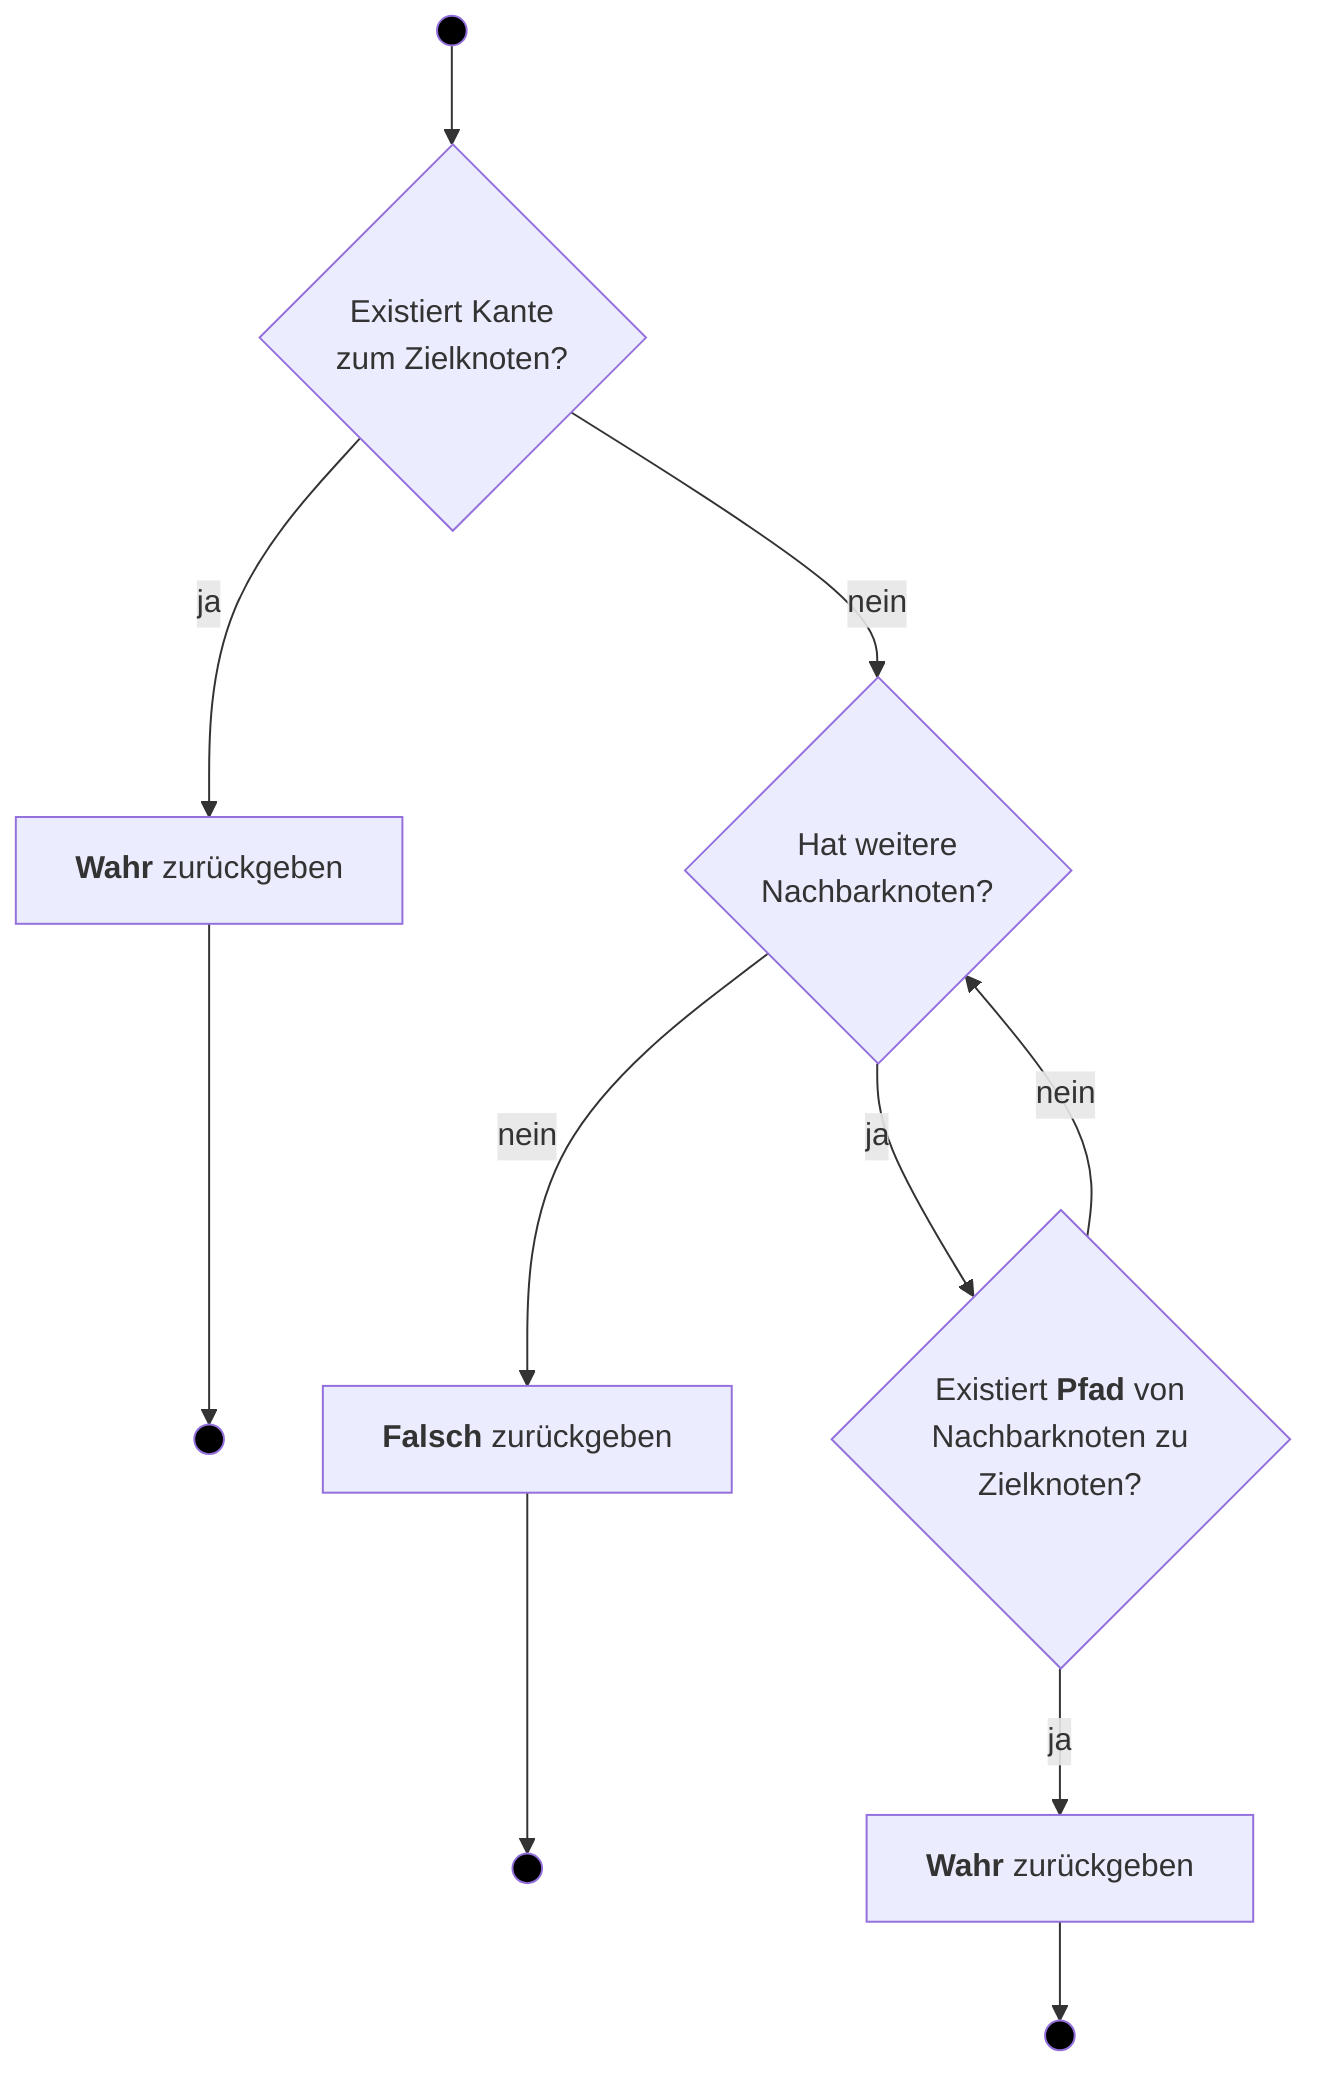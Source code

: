 flowchart

    Start((" "))
    Stop1((" "))
    Stop2((" "))
    Stop3((" "))

    A{Existiert Kante<br/>zum Zielknoten?}
    B[<b>Wahr</b> zurückgeben]
    C{Hat weitere<br/>Nachbarknoten?}
    D{Existiert <b>Pfad</b> von<br/>Nachbarknoten zu<br/>Zielknoten?}
    E[<b>Wahr</b> zurückgeben]
    F[<b>Falsch</b> zurückgeben]

    Start --> A
    
    A --ja--> B
    A --nein--> C

    B --> Stop1

    C --ja--> D

    D --ja--> E
    D --nein--> C

    E --> Stop2

    C --nein--> F

    F --> Stop3

    style Start fill:black
    style Stop1 fill:black
    style Stop2 fill:black
    style Stop3 fill:black